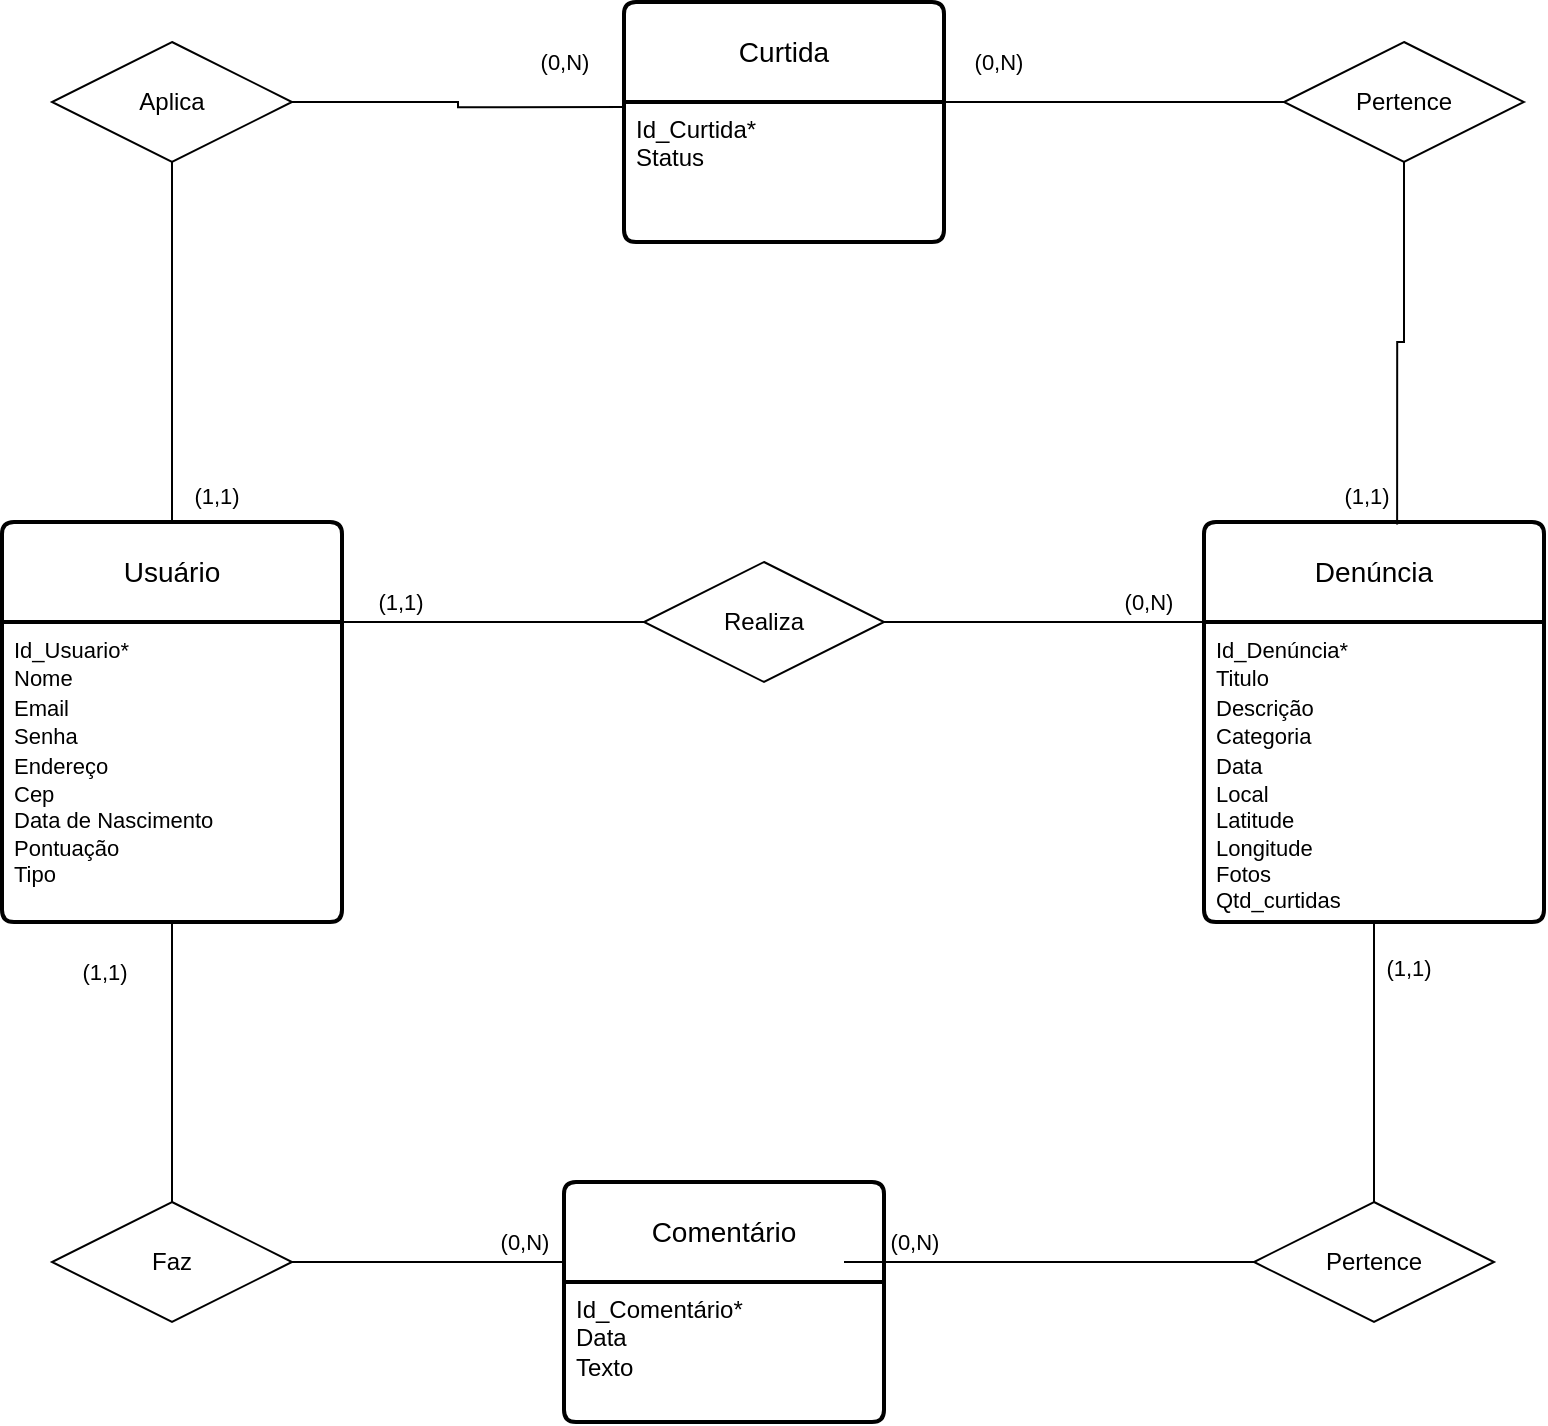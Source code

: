 <mxfile version="24.7.7">
  <diagram id="R2lEEEUBdFMjLlhIrx00" name="Page-1">
    <mxGraphModel dx="1028" dy="541" grid="1" gridSize="10" guides="1" tooltips="1" connect="1" arrows="1" fold="1" page="1" pageScale="1" pageWidth="850" pageHeight="1100" math="0" shadow="0" extFonts="Permanent Marker^https://fonts.googleapis.com/css?family=Permanent+Marker">
      <root>
        <mxCell id="0" />
        <mxCell id="1" parent="0" />
        <mxCell id="NTeN7ECSsuZhgg9N5Vip-1" value="Usuário" style="swimlane;childLayout=stackLayout;horizontal=1;startSize=50;horizontalStack=0;rounded=1;fontSize=14;fontStyle=0;strokeWidth=2;resizeParent=0;resizeLast=1;shadow=0;dashed=0;align=center;arcSize=4;whiteSpace=wrap;html=1;" vertex="1" parent="1">
          <mxGeometry x="10" y="280" width="170" height="200" as="geometry" />
        </mxCell>
        <mxCell id="NTeN7ECSsuZhgg9N5Vip-2" value="&lt;font style=&quot;font-size: 11px;&quot;&gt;Id_Usuario*&lt;br&gt;Nome&lt;br&gt;Email&lt;br&gt;Senha&lt;br&gt;Endereço&lt;br&gt;Cep&lt;br&gt;&lt;/font&gt;&lt;div style=&quot;font-size: 11px;&quot;&gt;&lt;font style=&quot;font-size: 11px;&quot;&gt;Data de Nascimento&lt;br&gt;Pontuação&lt;br&gt;Tipo&lt;/font&gt;&lt;br&gt;&lt;/div&gt;" style="align=left;strokeColor=none;fillColor=none;spacingLeft=4;fontSize=12;verticalAlign=top;resizable=0;rotatable=0;part=1;html=1;" vertex="1" parent="NTeN7ECSsuZhgg9N5Vip-1">
          <mxGeometry y="50" width="170" height="150" as="geometry" />
        </mxCell>
        <mxCell id="NTeN7ECSsuZhgg9N5Vip-3" value="Denúncia" style="swimlane;childLayout=stackLayout;horizontal=1;startSize=50;horizontalStack=0;rounded=1;fontSize=14;fontStyle=0;strokeWidth=2;resizeParent=0;resizeLast=1;shadow=0;dashed=0;align=center;arcSize=4;whiteSpace=wrap;html=1;" vertex="1" parent="1">
          <mxGeometry x="611" y="280" width="170" height="200" as="geometry" />
        </mxCell>
        <mxCell id="NTeN7ECSsuZhgg9N5Vip-4" value="&lt;font style=&quot;font-size: 11px;&quot;&gt;Id_Denúncia*&lt;br&gt;Titulo&lt;br&gt;Descrição&lt;br&gt;Categoria&lt;br&gt;Data&lt;br&gt;Local&lt;br&gt;&lt;/font&gt;&lt;div style=&quot;font-size: 11px;&quot;&gt;&lt;font style=&quot;font-size: 11px;&quot;&gt;Latitude&lt;br&gt;Longitude&lt;br&gt;&lt;/font&gt;Fotos&lt;/div&gt;&lt;div style=&quot;font-size: 11px;&quot;&gt;Qtd_curtidas&lt;/div&gt;" style="align=left;strokeColor=none;fillColor=none;spacingLeft=4;fontSize=12;verticalAlign=top;resizable=0;rotatable=0;part=1;html=1;" vertex="1" parent="NTeN7ECSsuZhgg9N5Vip-3">
          <mxGeometry y="50" width="170" height="150" as="geometry" />
        </mxCell>
        <mxCell id="NTeN7ECSsuZhgg9N5Vip-5" value="Comentário" style="swimlane;childLayout=stackLayout;horizontal=1;startSize=50;horizontalStack=0;rounded=1;fontSize=14;fontStyle=0;strokeWidth=2;resizeParent=0;resizeLast=1;shadow=0;align=center;arcSize=4;whiteSpace=wrap;html=1;" vertex="1" parent="1">
          <mxGeometry x="291" y="610" width="160" height="120" as="geometry" />
        </mxCell>
        <mxCell id="NTeN7ECSsuZhgg9N5Vip-6" value="&lt;div&gt;Id_Comentário*&lt;/div&gt;Data&lt;div&gt;Texto&lt;/div&gt;" style="align=left;strokeColor=none;fillColor=none;spacingLeft=4;fontSize=12;verticalAlign=top;resizable=0;rotatable=0;part=1;html=1;" vertex="1" parent="NTeN7ECSsuZhgg9N5Vip-5">
          <mxGeometry y="50" width="160" height="70" as="geometry" />
        </mxCell>
        <mxCell id="NTeN7ECSsuZhgg9N5Vip-7" value="Curtida" style="swimlane;childLayout=stackLayout;horizontal=1;startSize=50;horizontalStack=0;rounded=1;fontSize=14;fontStyle=0;strokeWidth=2;resizeParent=0;resizeLast=1;shadow=0;align=center;arcSize=4;whiteSpace=wrap;html=1;" vertex="1" parent="1">
          <mxGeometry x="321" y="20" width="160" height="120" as="geometry" />
        </mxCell>
        <mxCell id="NTeN7ECSsuZhgg9N5Vip-8" value="&lt;div&gt;Id_Curtida*&lt;/div&gt;Status" style="align=left;strokeColor=none;fillColor=none;spacingLeft=4;fontSize=12;verticalAlign=top;resizable=0;rotatable=0;part=1;html=1;" vertex="1" parent="NTeN7ECSsuZhgg9N5Vip-7">
          <mxGeometry y="50" width="160" height="70" as="geometry" />
        </mxCell>
        <mxCell id="NTeN7ECSsuZhgg9N5Vip-9" style="edgeStyle=orthogonalEdgeStyle;rounded=0;orthogonalLoop=1;jettySize=auto;html=1;exitX=0.5;exitY=0;exitDx=0;exitDy=0;entryX=0.5;entryY=1;entryDx=0;entryDy=0;endArrow=none;endFill=0;" edge="1" parent="1" source="NTeN7ECSsuZhgg9N5Vip-1" target="NTeN7ECSsuZhgg9N5Vip-28">
          <mxGeometry relative="1" as="geometry">
            <mxPoint x="201" y="310" as="sourcePoint" />
          </mxGeometry>
        </mxCell>
        <mxCell id="NTeN7ECSsuZhgg9N5Vip-10" style="rounded=0;orthogonalLoop=1;jettySize=auto;html=1;exitX=1;exitY=0.5;exitDx=0;exitDy=0;entryX=0;entryY=0;entryDx=0;entryDy=0;endArrow=none;endFill=0;" edge="1" parent="1" source="NTeN7ECSsuZhgg9N5Vip-12" target="NTeN7ECSsuZhgg9N5Vip-4">
          <mxGeometry relative="1" as="geometry">
            <mxPoint x="551" y="330" as="targetPoint" />
          </mxGeometry>
        </mxCell>
        <mxCell id="NTeN7ECSsuZhgg9N5Vip-11" value="(0,N)" style="edgeLabel;html=1;align=center;verticalAlign=middle;resizable=0;points=[];" vertex="1" connectable="0" parent="NTeN7ECSsuZhgg9N5Vip-10">
          <mxGeometry x="0.653" y="2" relative="1" as="geometry">
            <mxPoint y="-8" as="offset" />
          </mxGeometry>
        </mxCell>
        <mxCell id="NTeN7ECSsuZhgg9N5Vip-12" value="Realiza" style="shape=rhombus;perimeter=rhombusPerimeter;whiteSpace=wrap;html=1;align=center;" vertex="1" parent="1">
          <mxGeometry x="331" y="300" width="120" height="60" as="geometry" />
        </mxCell>
        <mxCell id="NTeN7ECSsuZhgg9N5Vip-13" value="" style="endArrow=none;html=1;rounded=0;exitX=1;exitY=0.25;exitDx=0;exitDy=0;entryX=0;entryY=0.5;entryDx=0;entryDy=0;" edge="1" parent="1" source="NTeN7ECSsuZhgg9N5Vip-1" target="NTeN7ECSsuZhgg9N5Vip-12">
          <mxGeometry relative="1" as="geometry">
            <mxPoint x="251" y="330" as="sourcePoint" />
            <mxPoint x="411" y="370" as="targetPoint" />
          </mxGeometry>
        </mxCell>
        <mxCell id="NTeN7ECSsuZhgg9N5Vip-14" value="(1,1)" style="edgeLabel;html=1;align=center;verticalAlign=middle;resizable=0;points=[];" vertex="1" connectable="0" parent="NTeN7ECSsuZhgg9N5Vip-13">
          <mxGeometry x="-0.619" y="-1" relative="1" as="geometry">
            <mxPoint y="-11" as="offset" />
          </mxGeometry>
        </mxCell>
        <mxCell id="NTeN7ECSsuZhgg9N5Vip-15" style="edgeStyle=orthogonalEdgeStyle;rounded=0;orthogonalLoop=1;jettySize=auto;html=1;exitX=0;exitY=0;exitDx=0;exitDy=0;entryX=1;entryY=0.5;entryDx=0;entryDy=0;endArrow=none;endFill=0;" edge="1" parent="1" source="NTeN7ECSsuZhgg9N5Vip-6" target="NTeN7ECSsuZhgg9N5Vip-21">
          <mxGeometry relative="1" as="geometry">
            <mxPoint x="331" y="650" as="sourcePoint" />
            <Array as="points">
              <mxPoint x="291" y="650" />
            </Array>
          </mxGeometry>
        </mxCell>
        <mxCell id="NTeN7ECSsuZhgg9N5Vip-16" value="(0,N)" style="edgeLabel;html=1;align=center;verticalAlign=middle;resizable=0;points=[];" vertex="1" connectable="0" parent="NTeN7ECSsuZhgg9N5Vip-15">
          <mxGeometry x="-0.7" y="-1" relative="1" as="geometry">
            <mxPoint x="-8" y="-9" as="offset" />
          </mxGeometry>
        </mxCell>
        <mxCell id="NTeN7ECSsuZhgg9N5Vip-17" style="edgeStyle=orthogonalEdgeStyle;rounded=0;orthogonalLoop=1;jettySize=auto;html=1;exitX=1;exitY=0;exitDx=0;exitDy=0;entryX=0;entryY=0.5;entryDx=0;entryDy=0;endArrow=none;endFill=0;" edge="1" parent="1" source="NTeN7ECSsuZhgg9N5Vip-8" target="NTeN7ECSsuZhgg9N5Vip-30">
          <mxGeometry relative="1" as="geometry">
            <mxPoint x="441" y="190" as="sourcePoint" />
            <Array as="points">
              <mxPoint x="661" y="70" />
            </Array>
          </mxGeometry>
        </mxCell>
        <mxCell id="NTeN7ECSsuZhgg9N5Vip-18" value="(0,N)" style="edgeLabel;html=1;align=center;verticalAlign=middle;resizable=0;points=[];" vertex="1" connectable="0" parent="NTeN7ECSsuZhgg9N5Vip-17">
          <mxGeometry x="-0.42" y="-2" relative="1" as="geometry">
            <mxPoint x="-28" y="-22" as="offset" />
          </mxGeometry>
        </mxCell>
        <mxCell id="NTeN7ECSsuZhgg9N5Vip-19" style="edgeStyle=orthogonalEdgeStyle;rounded=0;orthogonalLoop=1;jettySize=auto;html=1;exitX=0.5;exitY=0;exitDx=0;exitDy=0;entryX=0.5;entryY=1;entryDx=0;entryDy=0;endArrow=none;endFill=0;" edge="1" parent="1" source="NTeN7ECSsuZhgg9N5Vip-21" target="NTeN7ECSsuZhgg9N5Vip-2">
          <mxGeometry relative="1" as="geometry">
            <mxPoint x="201" y="350" as="targetPoint" />
          </mxGeometry>
        </mxCell>
        <mxCell id="NTeN7ECSsuZhgg9N5Vip-20" value="(1,1)" style="edgeLabel;html=1;align=center;verticalAlign=middle;resizable=0;points=[];" vertex="1" connectable="0" parent="NTeN7ECSsuZhgg9N5Vip-19">
          <mxGeometry x="0.625" y="2" relative="1" as="geometry">
            <mxPoint x="-32" y="-1" as="offset" />
          </mxGeometry>
        </mxCell>
        <mxCell id="NTeN7ECSsuZhgg9N5Vip-21" value="Faz" style="shape=rhombus;perimeter=rhombusPerimeter;whiteSpace=wrap;html=1;align=center;" vertex="1" parent="1">
          <mxGeometry x="35" y="620" width="120" height="60" as="geometry" />
        </mxCell>
        <mxCell id="NTeN7ECSsuZhgg9N5Vip-22" style="edgeStyle=orthogonalEdgeStyle;rounded=0;orthogonalLoop=1;jettySize=auto;html=1;exitX=0.5;exitY=0;exitDx=0;exitDy=0;entryX=0.5;entryY=1;entryDx=0;entryDy=0;endArrow=none;endFill=0;" edge="1" parent="1" source="NTeN7ECSsuZhgg9N5Vip-26" target="NTeN7ECSsuZhgg9N5Vip-4">
          <mxGeometry relative="1" as="geometry">
            <mxPoint x="601" y="350" as="targetPoint" />
          </mxGeometry>
        </mxCell>
        <mxCell id="NTeN7ECSsuZhgg9N5Vip-23" value="(1,1)" style="edgeLabel;html=1;align=center;verticalAlign=middle;resizable=0;points=[];" vertex="1" connectable="0" parent="NTeN7ECSsuZhgg9N5Vip-22">
          <mxGeometry x="0.575" y="1" relative="1" as="geometry">
            <mxPoint x="18" y="-7" as="offset" />
          </mxGeometry>
        </mxCell>
        <mxCell id="NTeN7ECSsuZhgg9N5Vip-24" style="edgeStyle=orthogonalEdgeStyle;rounded=0;orthogonalLoop=1;jettySize=auto;html=1;exitX=0;exitY=0.5;exitDx=0;exitDy=0;entryX=1;entryY=0.5;entryDx=0;entryDy=0;endArrow=none;endFill=0;" edge="1" parent="1" source="NTeN7ECSsuZhgg9N5Vip-26">
          <mxGeometry relative="1" as="geometry">
            <Array as="points">
              <mxPoint x="571" y="650" />
              <mxPoint x="571" y="650" />
            </Array>
            <mxPoint x="431" y="650" as="targetPoint" />
          </mxGeometry>
        </mxCell>
        <mxCell id="NTeN7ECSsuZhgg9N5Vip-25" value="(0,N)" style="edgeLabel;html=1;align=center;verticalAlign=middle;resizable=0;points=[];" vertex="1" connectable="0" parent="NTeN7ECSsuZhgg9N5Vip-24">
          <mxGeometry x="0.66" y="-1" relative="1" as="geometry">
            <mxPoint y="-9" as="offset" />
          </mxGeometry>
        </mxCell>
        <mxCell id="NTeN7ECSsuZhgg9N5Vip-26" value="Pertence" style="shape=rhombus;perimeter=rhombusPerimeter;whiteSpace=wrap;html=1;align=center;" vertex="1" parent="1">
          <mxGeometry x="636" y="620" width="120" height="60" as="geometry" />
        </mxCell>
        <mxCell id="NTeN7ECSsuZhgg9N5Vip-27" style="edgeStyle=orthogonalEdgeStyle;rounded=0;orthogonalLoop=1;jettySize=auto;html=1;exitX=1;exitY=0.5;exitDx=0;exitDy=0;entryX=0.005;entryY=0.438;entryDx=0;entryDy=0;endArrow=none;endFill=0;entryPerimeter=0;" edge="1" parent="1" source="NTeN7ECSsuZhgg9N5Vip-28" target="NTeN7ECSsuZhgg9N5Vip-7">
          <mxGeometry relative="1" as="geometry">
            <mxPoint x="341" y="190" as="targetPoint" />
          </mxGeometry>
        </mxCell>
        <mxCell id="NTeN7ECSsuZhgg9N5Vip-28" value="Aplica" style="shape=rhombus;perimeter=rhombusPerimeter;whiteSpace=wrap;html=1;align=center;" vertex="1" parent="1">
          <mxGeometry x="35" y="40" width="120" height="60" as="geometry" />
        </mxCell>
        <mxCell id="NTeN7ECSsuZhgg9N5Vip-29" style="edgeStyle=orthogonalEdgeStyle;rounded=0;orthogonalLoop=1;jettySize=auto;html=1;exitX=0.5;exitY=1;exitDx=0;exitDy=0;entryX=0.568;entryY=0.006;entryDx=0;entryDy=0;endArrow=none;endFill=0;entryPerimeter=0;" edge="1" parent="1" source="NTeN7ECSsuZhgg9N5Vip-30" target="NTeN7ECSsuZhgg9N5Vip-3">
          <mxGeometry relative="1" as="geometry">
            <mxPoint x="601" y="310" as="targetPoint" />
          </mxGeometry>
        </mxCell>
        <mxCell id="NTeN7ECSsuZhgg9N5Vip-30" value="Pertence" style="shape=rhombus;perimeter=rhombusPerimeter;whiteSpace=wrap;html=1;align=center;" vertex="1" parent="1">
          <mxGeometry x="651" y="40" width="120" height="60" as="geometry" />
        </mxCell>
        <mxCell id="NTeN7ECSsuZhgg9N5Vip-31" value="(1,1)" style="edgeLabel;html=1;align=center;verticalAlign=middle;resizable=0;points=[];" vertex="1" connectable="0" parent="1">
          <mxGeometry x="696" y="320" as="geometry">
            <mxPoint x="-4" y="-53" as="offset" />
          </mxGeometry>
        </mxCell>
        <mxCell id="NTeN7ECSsuZhgg9N5Vip-32" value="(1,1)" style="edgeLabel;html=1;align=center;verticalAlign=middle;resizable=0;points=[];" vertex="1" connectable="0" parent="1">
          <mxGeometry x="121" y="320" as="geometry">
            <mxPoint x="-4" y="-53" as="offset" />
          </mxGeometry>
        </mxCell>
        <mxCell id="NTeN7ECSsuZhgg9N5Vip-33" value="(0,N)" style="edgeLabel;html=1;align=center;verticalAlign=middle;resizable=0;points=[];" vertex="1" connectable="0" parent="1">
          <mxGeometry x="291" y="50" as="geometry" />
        </mxCell>
      </root>
    </mxGraphModel>
  </diagram>
</mxfile>
